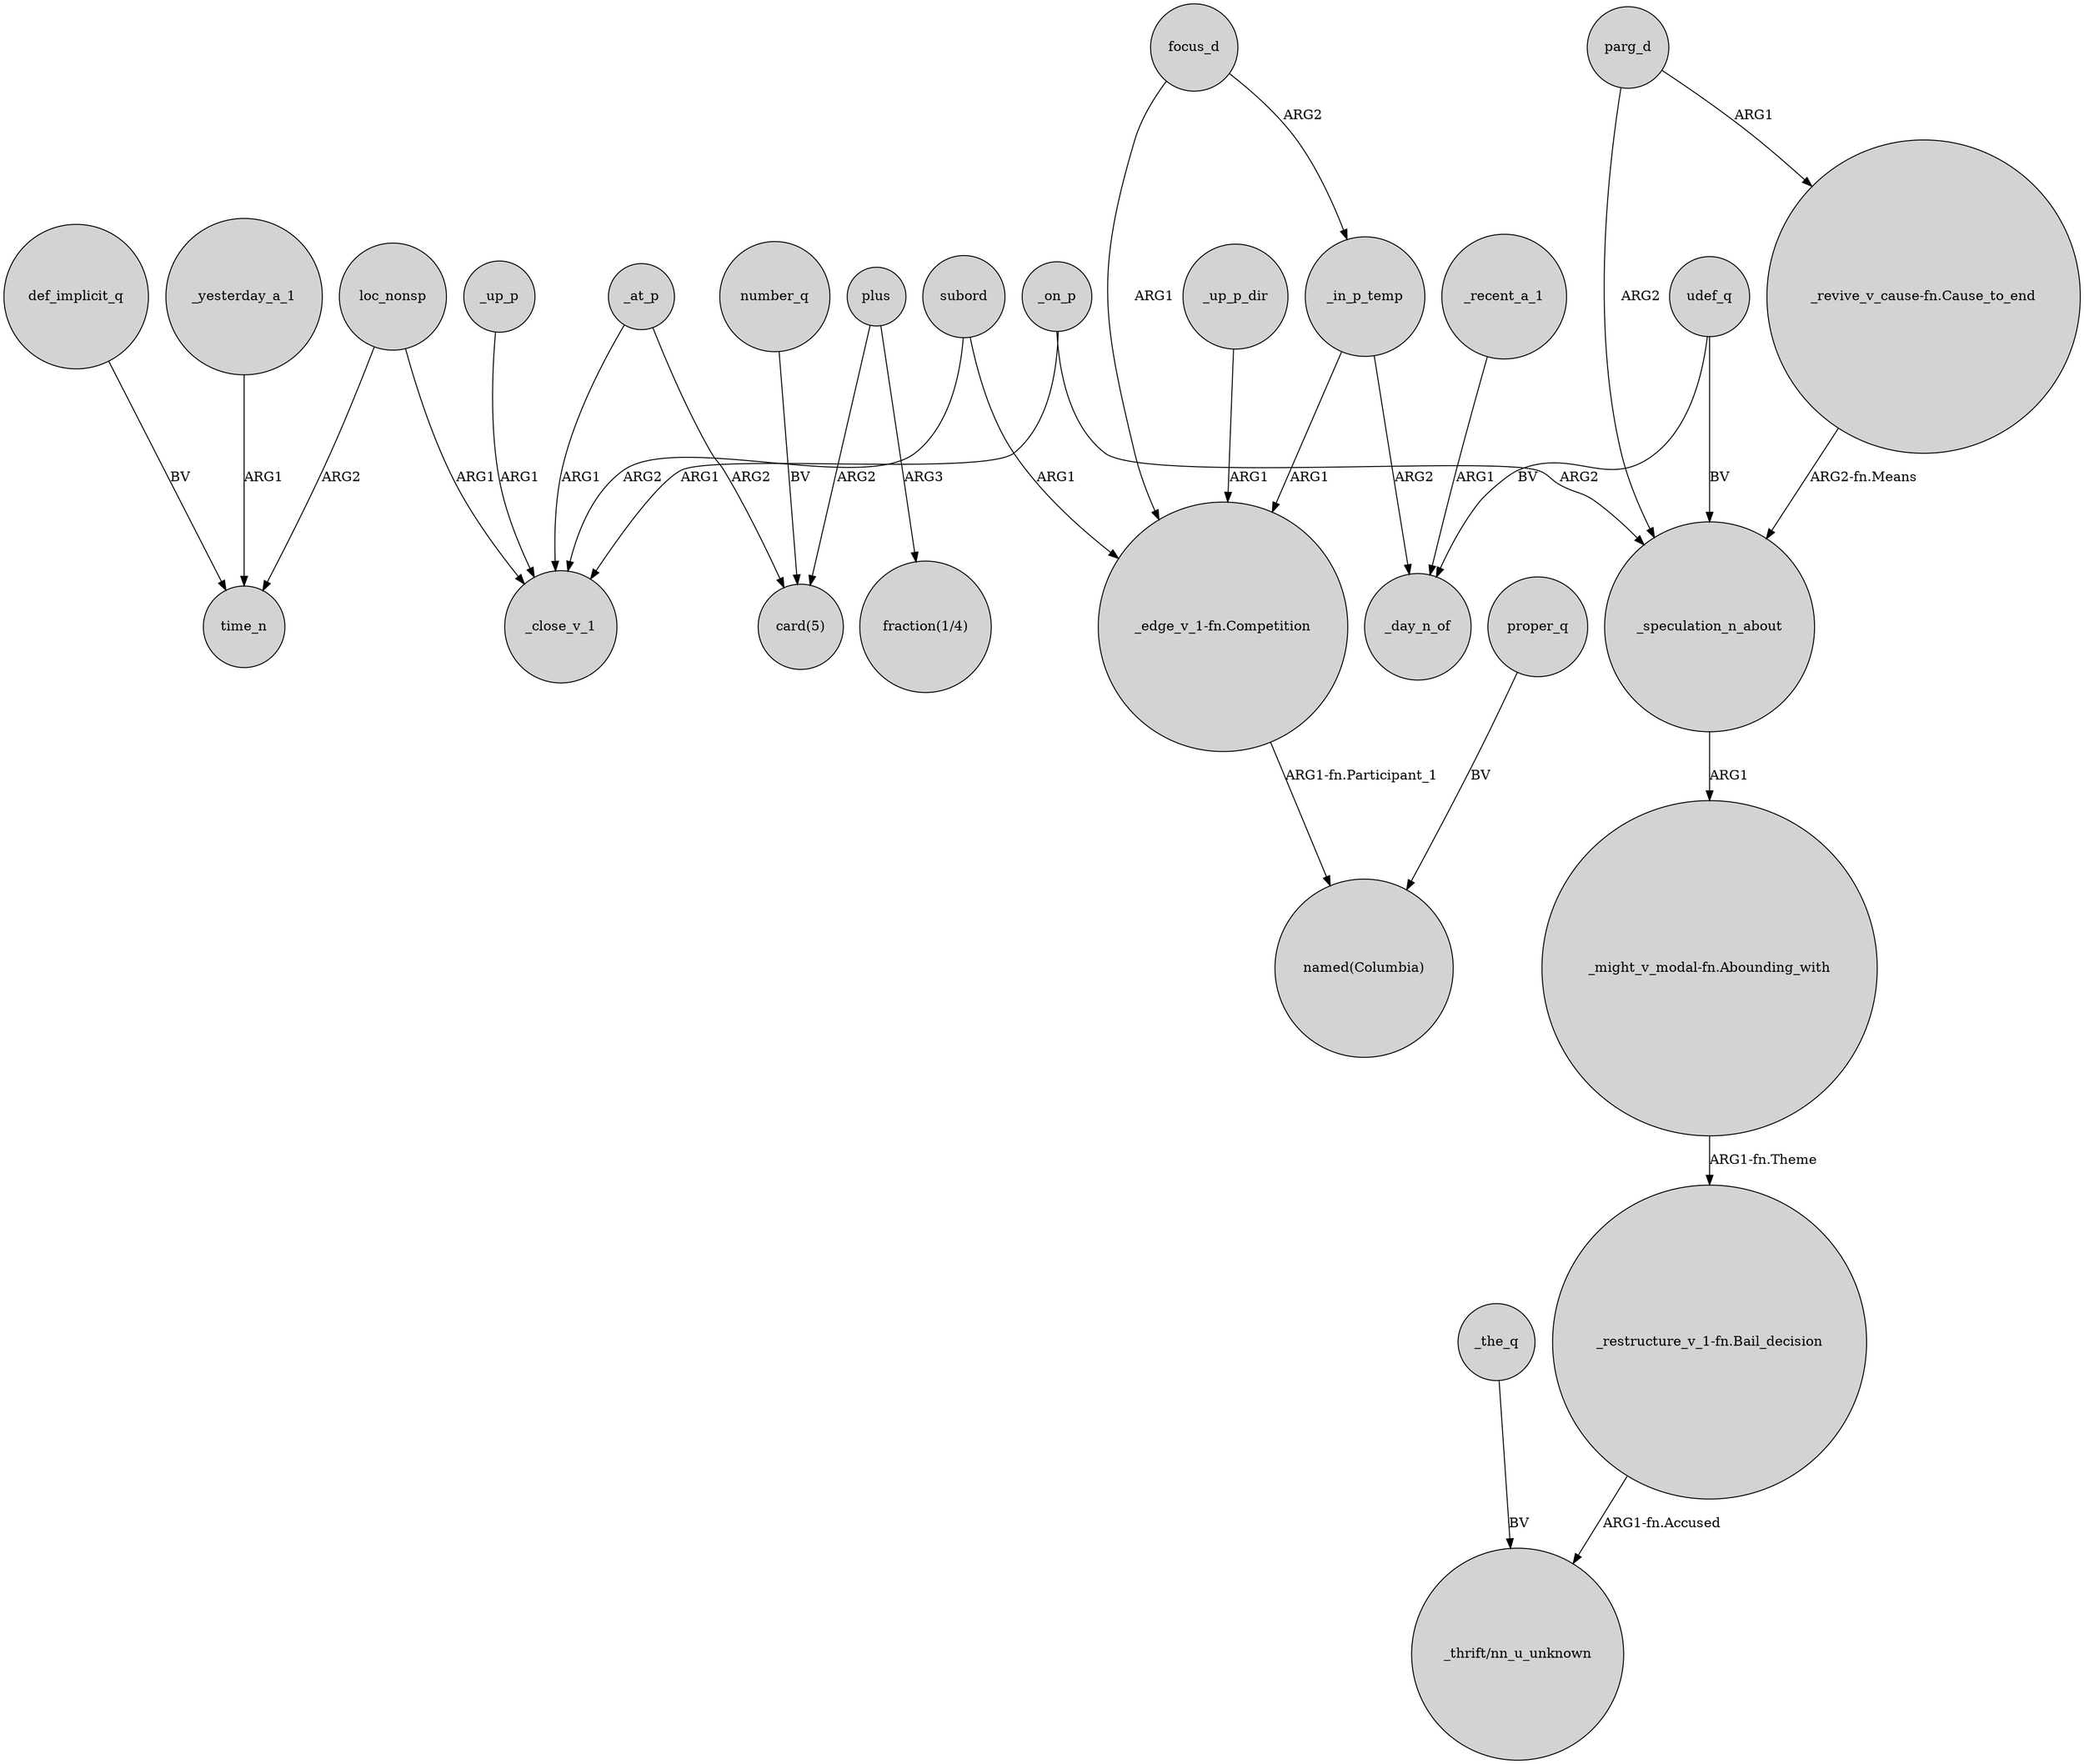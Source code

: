 digraph {
	node [shape=circle style=filled]
	_speculation_n_about -> "_might_v_modal-fn.Abounding_with" [label=ARG1]
	_recent_a_1 -> _day_n_of [label=ARG1]
	loc_nonsp -> _close_v_1 [label=ARG1]
	_up_p -> _close_v_1 [label=ARG1]
	_at_p -> _close_v_1 [label=ARG1]
	_on_p -> _speculation_n_about [label=ARG2]
	subord -> "_edge_v_1-fn.Competition" [label=ARG1]
	_at_p -> "card(5)" [label=ARG2]
	udef_q -> _speculation_n_about [label=BV]
	_yesterday_a_1 -> time_n [label=ARG1]
	number_q -> "card(5)" [label=BV]
	_the_q -> "_thrift/nn_u_unknown" [label=BV]
	udef_q -> _day_n_of [label=BV]
	parg_d -> _speculation_n_about [label=ARG2]
	parg_d -> "_revive_v_cause-fn.Cause_to_end" [label=ARG1]
	focus_d -> "_edge_v_1-fn.Competition" [label=ARG1]
	_in_p_temp -> "_edge_v_1-fn.Competition" [label=ARG1]
	proper_q -> "named(Columbia)" [label=BV]
	focus_d -> _in_p_temp [label=ARG2]
	_on_p -> _close_v_1 [label=ARG1]
	_up_p_dir -> "_edge_v_1-fn.Competition" [label=ARG1]
	_in_p_temp -> _day_n_of [label=ARG2]
	"_restructure_v_1-fn.Bail_decision" -> "_thrift/nn_u_unknown" [label="ARG1-fn.Accused"]
	plus -> "fraction(1/4)" [label=ARG3]
	loc_nonsp -> time_n [label=ARG2]
	subord -> _close_v_1 [label=ARG2]
	"_might_v_modal-fn.Abounding_with" -> "_restructure_v_1-fn.Bail_decision" [label="ARG1-fn.Theme"]
	"_edge_v_1-fn.Competition" -> "named(Columbia)" [label="ARG1-fn.Participant_1"]
	plus -> "card(5)" [label=ARG2]
	def_implicit_q -> time_n [label=BV]
	"_revive_v_cause-fn.Cause_to_end" -> _speculation_n_about [label="ARG2-fn.Means"]
}
